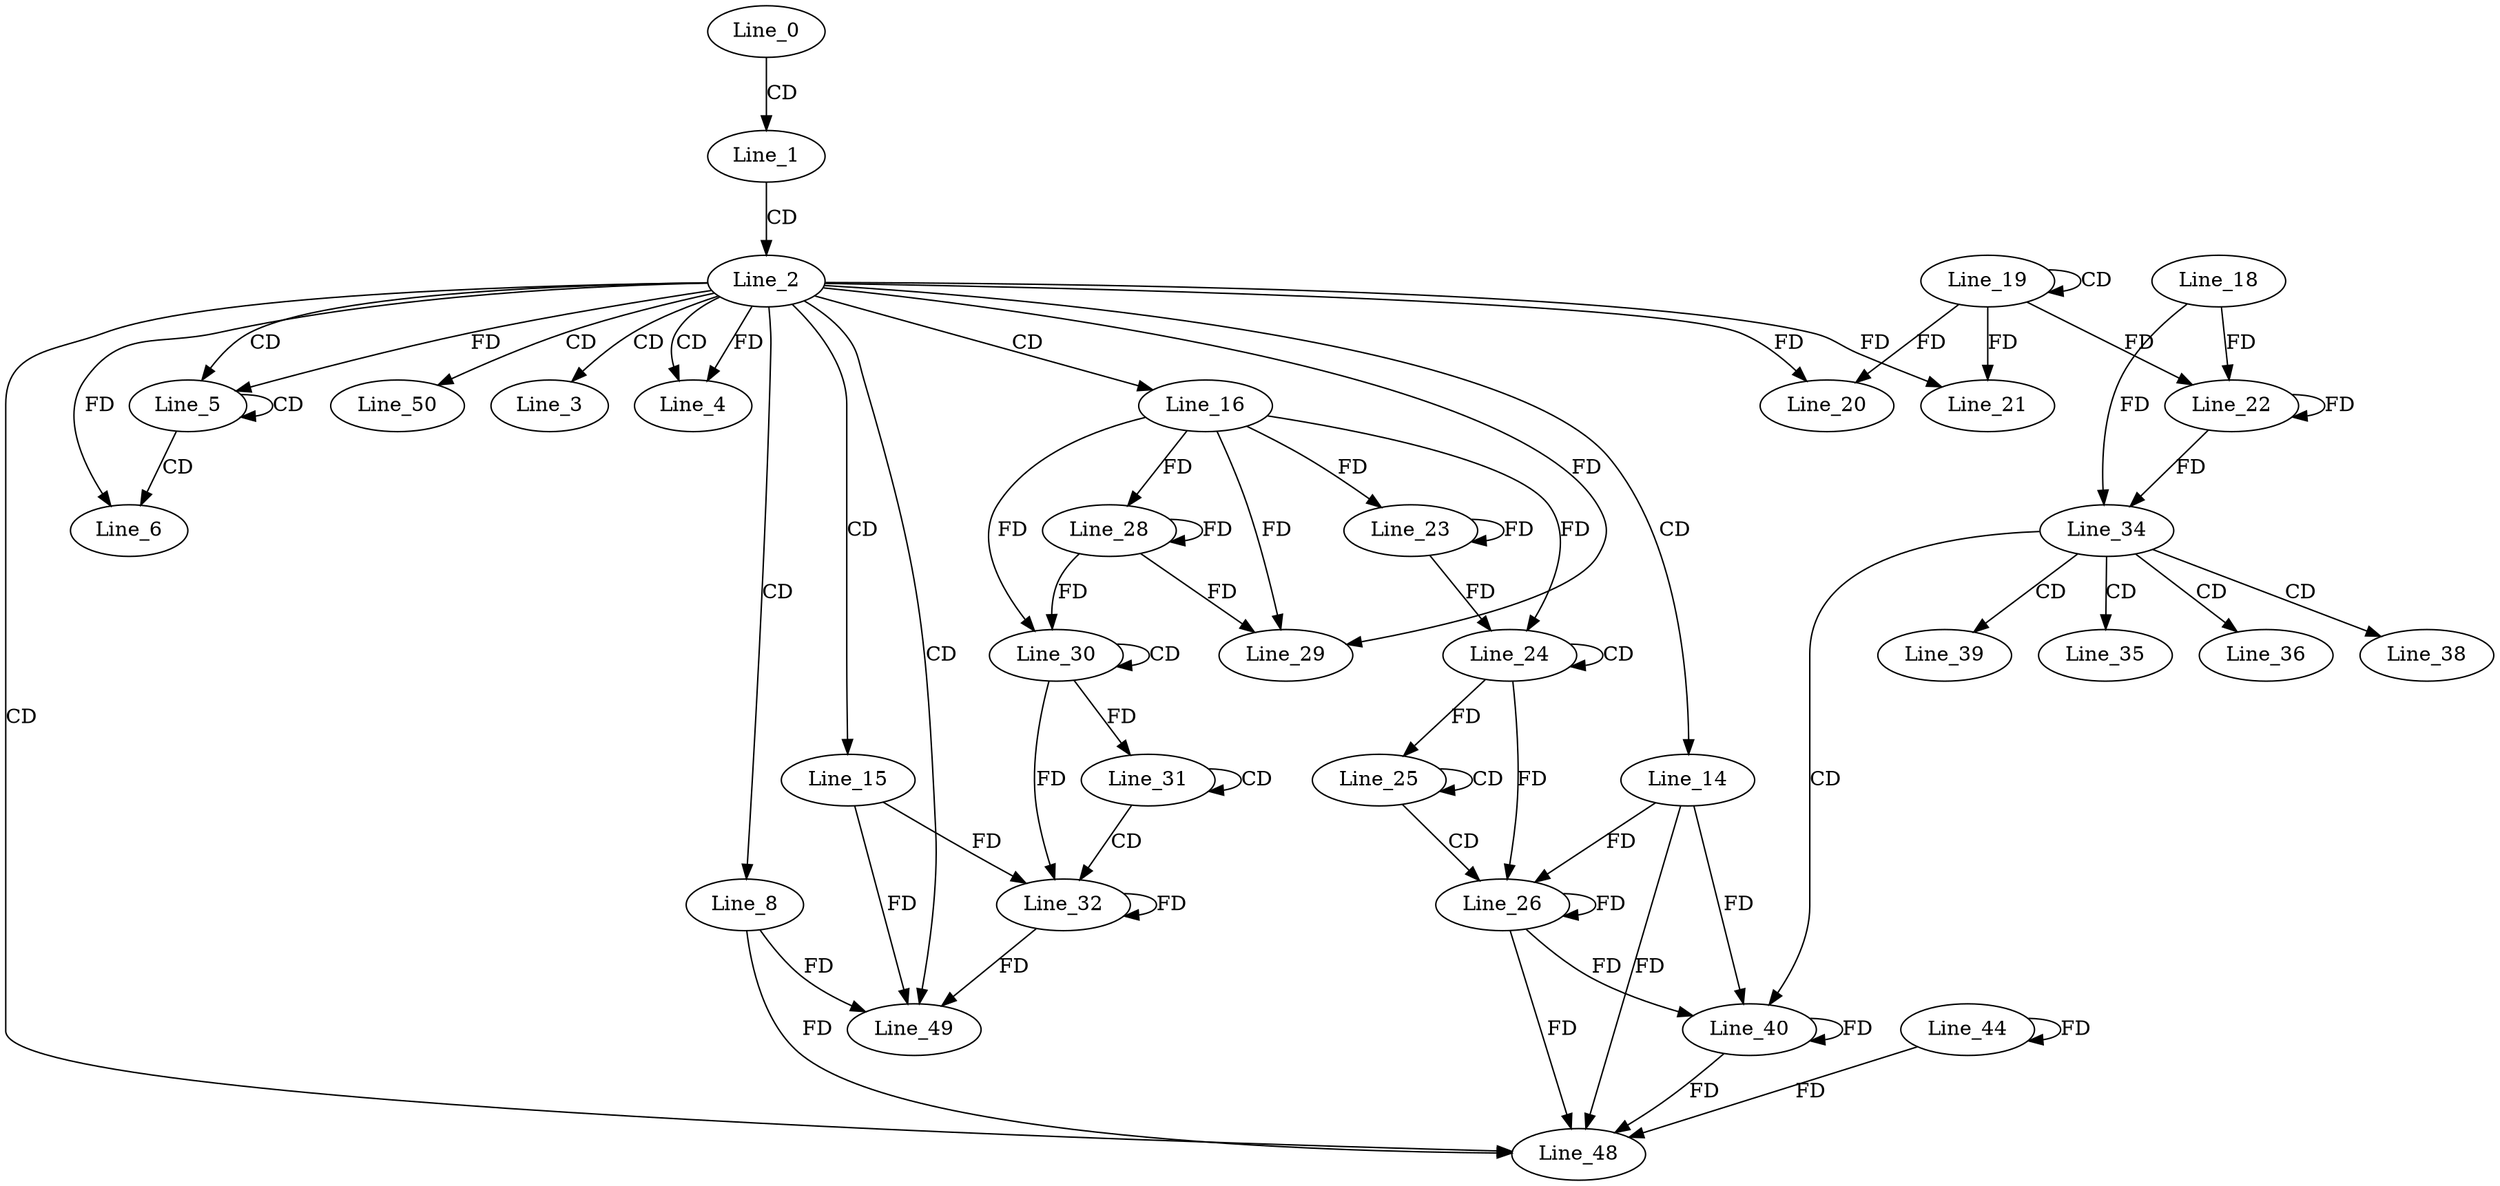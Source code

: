 digraph G {
  Line_0;
  Line_1;
  Line_2;
  Line_3;
  Line_4;
  Line_4;
  Line_4;
  Line_5;
  Line_5;
  Line_5;
  Line_6;
  Line_6;
  Line_8;
  Line_8;
  Line_14;
  Line_15;
  Line_16;
  Line_19;
  Line_19;
  Line_20;
  Line_21;
  Line_21;
  Line_18;
  Line_22;
  Line_22;
  Line_23;
  Line_23;
  Line_24;
  Line_24;
  Line_25;
  Line_25;
  Line_26;
  Line_26;
  Line_28;
  Line_28;
  Line_29;
  Line_29;
  Line_30;
  Line_30;
  Line_31;
  Line_31;
  Line_32;
  Line_32;
  Line_34;
  Line_35;
  Line_36;
  Line_38;
  Line_39;
  Line_40;
  Line_44;
  Line_48;
  Line_49;
  Line_50;
  Line_0 -> Line_1 [ label="CD" ];
  Line_1 -> Line_2 [ label="CD" ];
  Line_2 -> Line_3 [ label="CD" ];
  Line_2 -> Line_4 [ label="CD" ];
  Line_2 -> Line_4 [ label="FD" ];
  Line_2 -> Line_5 [ label="CD" ];
  Line_5 -> Line_5 [ label="CD" ];
  Line_2 -> Line_5 [ label="FD" ];
  Line_5 -> Line_6 [ label="CD" ];
  Line_2 -> Line_6 [ label="FD" ];
  Line_2 -> Line_8 [ label="CD" ];
  Line_2 -> Line_14 [ label="CD" ];
  Line_2 -> Line_15 [ label="CD" ];
  Line_2 -> Line_16 [ label="CD" ];
  Line_19 -> Line_19 [ label="CD" ];
  Line_19 -> Line_20 [ label="FD" ];
  Line_2 -> Line_20 [ label="FD" ];
  Line_19 -> Line_21 [ label="FD" ];
  Line_2 -> Line_21 [ label="FD" ];
  Line_18 -> Line_22 [ label="FD" ];
  Line_22 -> Line_22 [ label="FD" ];
  Line_19 -> Line_22 [ label="FD" ];
  Line_16 -> Line_23 [ label="FD" ];
  Line_23 -> Line_23 [ label="FD" ];
  Line_24 -> Line_24 [ label="CD" ];
  Line_16 -> Line_24 [ label="FD" ];
  Line_23 -> Line_24 [ label="FD" ];
  Line_25 -> Line_25 [ label="CD" ];
  Line_24 -> Line_25 [ label="FD" ];
  Line_25 -> Line_26 [ label="CD" ];
  Line_26 -> Line_26 [ label="FD" ];
  Line_14 -> Line_26 [ label="FD" ];
  Line_24 -> Line_26 [ label="FD" ];
  Line_16 -> Line_28 [ label="FD" ];
  Line_28 -> Line_28 [ label="FD" ];
  Line_16 -> Line_29 [ label="FD" ];
  Line_28 -> Line_29 [ label="FD" ];
  Line_2 -> Line_29 [ label="FD" ];
  Line_30 -> Line_30 [ label="CD" ];
  Line_16 -> Line_30 [ label="FD" ];
  Line_28 -> Line_30 [ label="FD" ];
  Line_31 -> Line_31 [ label="CD" ];
  Line_30 -> Line_31 [ label="FD" ];
  Line_31 -> Line_32 [ label="CD" ];
  Line_32 -> Line_32 [ label="FD" ];
  Line_15 -> Line_32 [ label="FD" ];
  Line_30 -> Line_32 [ label="FD" ];
  Line_18 -> Line_34 [ label="FD" ];
  Line_22 -> Line_34 [ label="FD" ];
  Line_34 -> Line_35 [ label="CD" ];
  Line_34 -> Line_36 [ label="CD" ];
  Line_34 -> Line_38 [ label="CD" ];
  Line_34 -> Line_39 [ label="CD" ];
  Line_34 -> Line_40 [ label="CD" ];
  Line_26 -> Line_40 [ label="FD" ];
  Line_14 -> Line_40 [ label="FD" ];
  Line_40 -> Line_40 [ label="FD" ];
  Line_44 -> Line_44 [ label="FD" ];
  Line_2 -> Line_48 [ label="CD" ];
  Line_8 -> Line_48 [ label="FD" ];
  Line_26 -> Line_48 [ label="FD" ];
  Line_14 -> Line_48 [ label="FD" ];
  Line_40 -> Line_48 [ label="FD" ];
  Line_44 -> Line_48 [ label="FD" ];
  Line_2 -> Line_49 [ label="CD" ];
  Line_8 -> Line_49 [ label="FD" ];
  Line_32 -> Line_49 [ label="FD" ];
  Line_15 -> Line_49 [ label="FD" ];
  Line_2 -> Line_50 [ label="CD" ];
}
